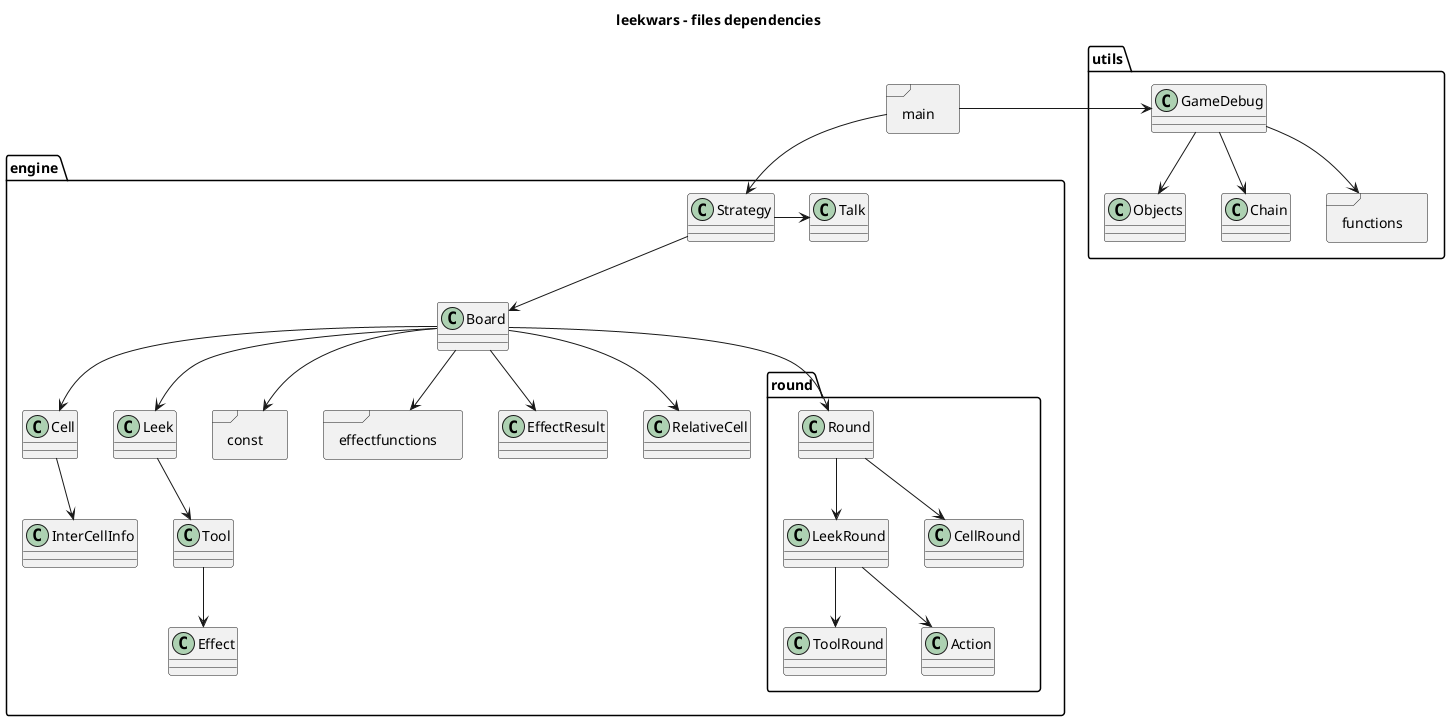 @startuml

title leekwars - files dependencies

allowmixing

package engine {
  package round {
    class Round
    class LeekRound
    class CellRound
    class ToolRound
    class Action
  }
  class Board
  class Cell 
  class Leek
  class Effect
  class Tool
  frame const
  frame effectfunctions
  class EffectResult
  class InterCellInfo
  class RelativeCell
  class Strategy
  class Talk
}

frame main

package utils {
  class GameDebug
  class Objects
  class Chain
  frame functions
}

main -> GameDebug
main --> Strategy
Strategy --> Board
Strategy -> Talk
LeekRound --> Action
Board --> effectfunctions
Board --> EffectResult
Board --> Round 
Board --> const
Round --> CellRound
Round --> LeekRound
Board --> Cell
Cell --> InterCellInfo
LeekRound --> ToolRound
Leek --> Tool
Board --> Leek
Tool --> Effect
Board --> RelativeCell
GameDebug --> Objects
GameDebug --> Chain
GameDebug --> functions

@enduml
